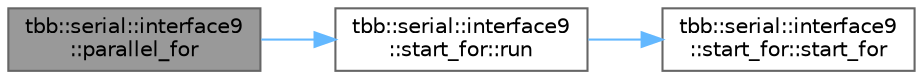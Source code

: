 digraph "tbb::serial::interface9::parallel_for"
{
 // LATEX_PDF_SIZE
  bgcolor="transparent";
  edge [fontname=Helvetica,fontsize=10,labelfontname=Helvetica,labelfontsize=10];
  node [fontname=Helvetica,fontsize=10,shape=box,height=0.2,width=0.4];
  rankdir="LR";
  Node1 [id="Node000001",label="tbb::serial::interface9\l::parallel_for",height=0.2,width=0.4,color="gray40", fillcolor="grey60", style="filled", fontcolor="black",tooltip="Parallel iteration over range with affinity_partitioner."];
  Node1 -> Node2 [id="edge1_Node000001_Node000002",color="steelblue1",style="solid",tooltip=" "];
  Node2 [id="Node000002",label="tbb::serial::interface9\l::start_for::run",height=0.2,width=0.4,color="grey40", fillcolor="white", style="filled",URL="$classtbb_1_1serial_1_1interface9_1_1start__for.html#a295903e5cb8724de1e501c33e52400b9",tooltip=" "];
  Node2 -> Node3 [id="edge2_Node000002_Node000003",color="steelblue1",style="solid",tooltip=" "];
  Node3 [id="Node000003",label="tbb::serial::interface9\l::start_for::start_for",height=0.2,width=0.4,color="grey40", fillcolor="white", style="filled",URL="$classtbb_1_1serial_1_1interface9_1_1start__for.html#a92b5fc1b31a71adfd3d28ff0dd9fc5d1",tooltip="Constructor for root task."];
}

